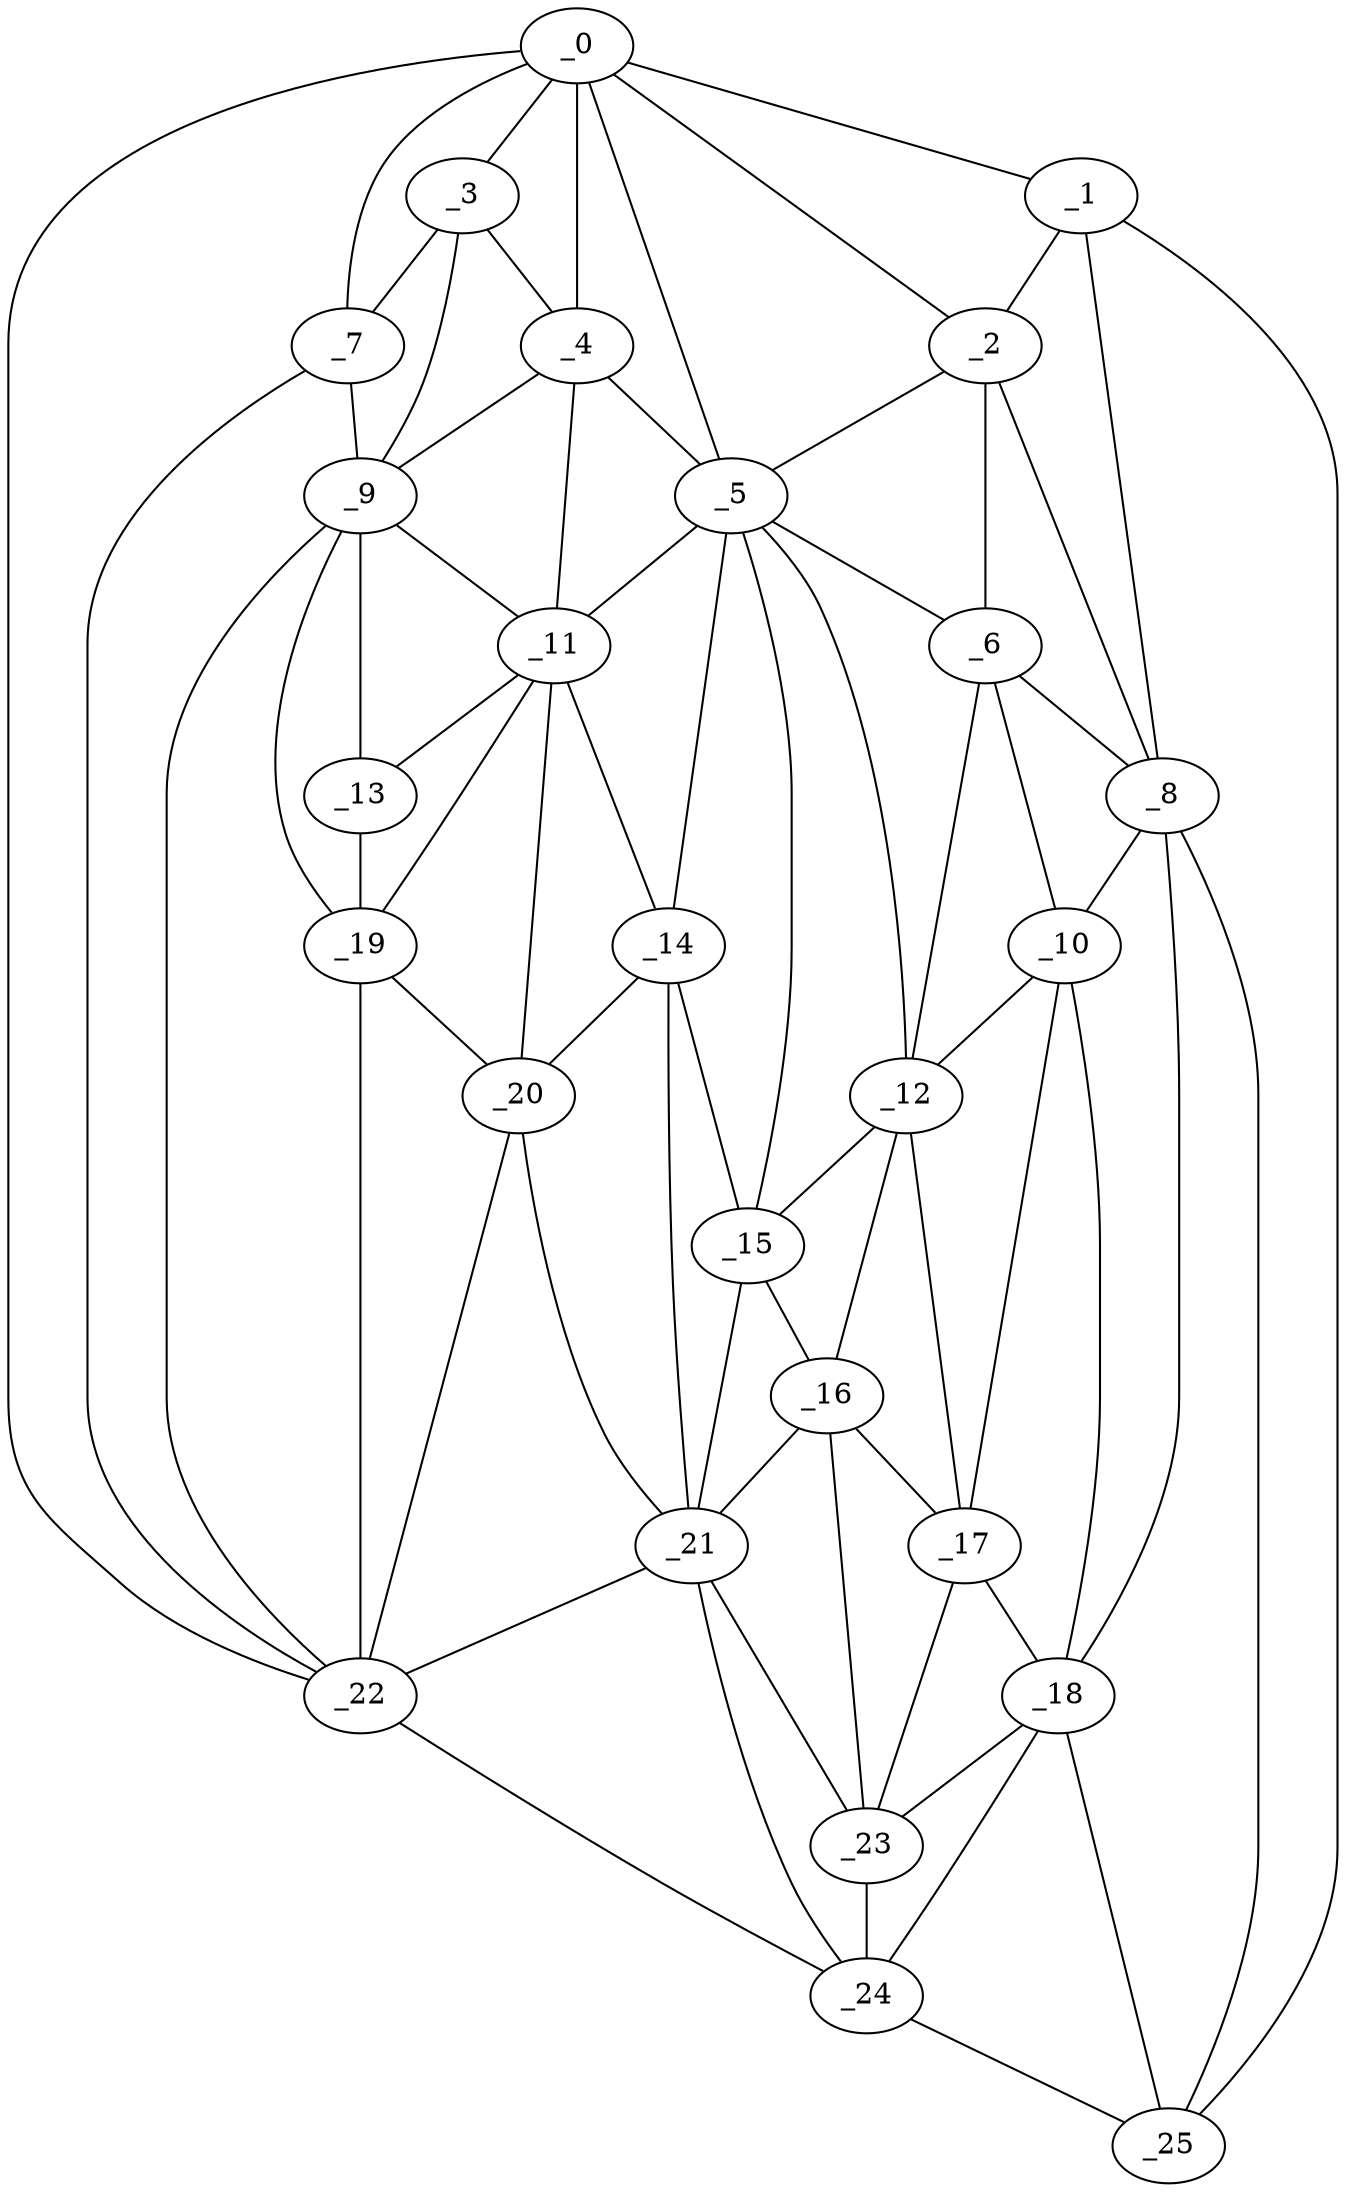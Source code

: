 graph "obj84__90.gxl" {
	_0	 [x=22,
		y=3];
	_1	 [x=31,
		y=123];
	_0 -- _1	 [valence=1];
	_2	 [x=33,
		y=88];
	_0 -- _2	 [valence=1];
	_3	 [x=51,
		y=21];
	_0 -- _3	 [valence=2];
	_4	 [x=53,
		y=30];
	_0 -- _4	 [valence=2];
	_5	 [x=56,
		y=48];
	_0 -- _5	 [valence=2];
	_7	 [x=59,
		y=11];
	_0 -- _7	 [valence=1];
	_22	 [x=89,
		y=3];
	_0 -- _22	 [valence=1];
	_1 -- _2	 [valence=2];
	_8	 [x=62,
		y=76];
	_1 -- _8	 [valence=2];
	_25	 [x=104,
		y=120];
	_1 -- _25	 [valence=1];
	_2 -- _5	 [valence=2];
	_6	 [x=57,
		y=70];
	_2 -- _6	 [valence=2];
	_2 -- _8	 [valence=2];
	_3 -- _4	 [valence=2];
	_3 -- _7	 [valence=2];
	_9	 [x=64,
		y=16];
	_3 -- _9	 [valence=2];
	_4 -- _5	 [valence=2];
	_4 -- _9	 [valence=1];
	_11	 [x=65,
		y=32];
	_4 -- _11	 [valence=2];
	_5 -- _6	 [valence=1];
	_5 -- _11	 [valence=2];
	_12	 [x=66,
		y=59];
	_5 -- _12	 [valence=2];
	_14	 [x=73,
		y=42];
	_5 -- _14	 [valence=1];
	_15	 [x=74,
		y=50];
	_5 -- _15	 [valence=2];
	_6 -- _8	 [valence=2];
	_10	 [x=64,
		y=71];
	_6 -- _10	 [valence=1];
	_6 -- _12	 [valence=1];
	_7 -- _9	 [valence=1];
	_7 -- _22	 [valence=2];
	_8 -- _10	 [valence=2];
	_18	 [x=79,
		y=76];
	_8 -- _18	 [valence=1];
	_8 -- _25	 [valence=1];
	_9 -- _11	 [valence=2];
	_13	 [x=69,
		y=21];
	_9 -- _13	 [valence=2];
	_19	 [x=80,
		y=22];
	_9 -- _19	 [valence=2];
	_9 -- _22	 [valence=1];
	_10 -- _12	 [valence=2];
	_17	 [x=78,
		y=71];
	_10 -- _17	 [valence=2];
	_10 -- _18	 [valence=2];
	_11 -- _13	 [valence=1];
	_11 -- _14	 [valence=2];
	_11 -- _19	 [valence=2];
	_20	 [x=83,
		y=34];
	_11 -- _20	 [valence=2];
	_12 -- _15	 [valence=2];
	_16	 [x=76,
		y=56];
	_12 -- _16	 [valence=2];
	_12 -- _17	 [valence=1];
	_13 -- _19	 [valence=2];
	_14 -- _15	 [valence=2];
	_14 -- _20	 [valence=2];
	_21	 [x=84,
		y=38];
	_14 -- _21	 [valence=2];
	_15 -- _16	 [valence=1];
	_15 -- _21	 [valence=2];
	_16 -- _17	 [valence=2];
	_16 -- _21	 [valence=2];
	_23	 [x=91,
		y=74];
	_16 -- _23	 [valence=2];
	_17 -- _18	 [valence=2];
	_17 -- _23	 [valence=2];
	_18 -- _23	 [valence=2];
	_24	 [x=104,
		y=87];
	_18 -- _24	 [valence=1];
	_18 -- _25	 [valence=2];
	_19 -- _20	 [valence=2];
	_19 -- _22	 [valence=1];
	_20 -- _21	 [valence=2];
	_20 -- _22	 [valence=1];
	_21 -- _22	 [valence=1];
	_21 -- _23	 [valence=2];
	_21 -- _24	 [valence=2];
	_22 -- _24	 [valence=1];
	_23 -- _24	 [valence=1];
	_24 -- _25	 [valence=1];
}
